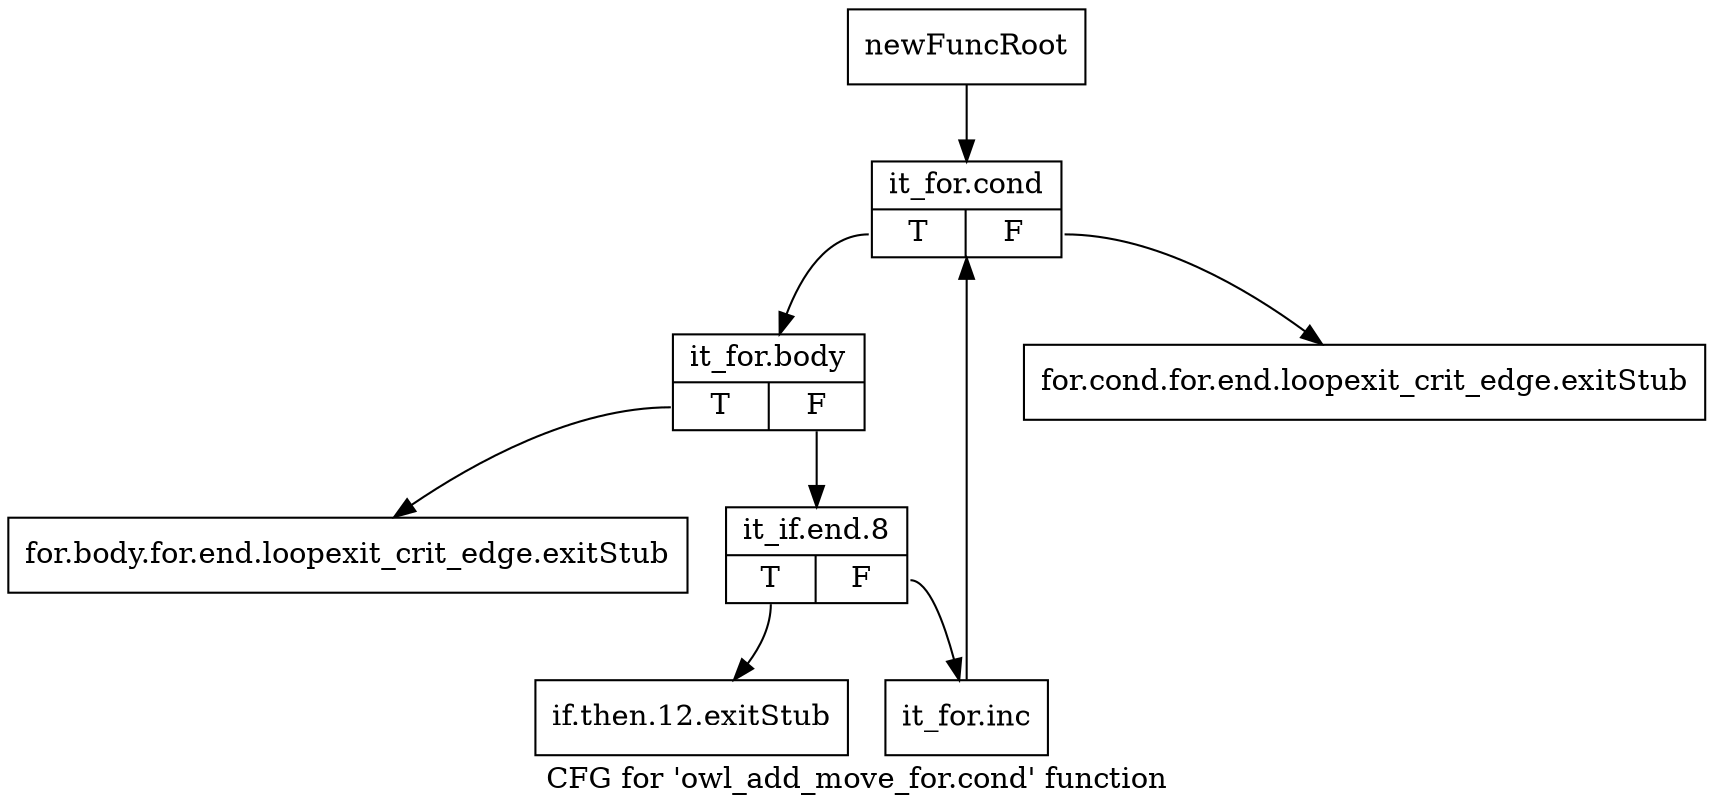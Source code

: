 digraph "CFG for 'owl_add_move_for.cond' function" {
	label="CFG for 'owl_add_move_for.cond' function";

	Node0x420d9f0 [shape=record,label="{newFuncRoot}"];
	Node0x420d9f0 -> Node0x420db30;
	Node0x420da40 [shape=record,label="{for.cond.for.end.loopexit_crit_edge.exitStub}"];
	Node0x420da90 [shape=record,label="{for.body.for.end.loopexit_crit_edge.exitStub}"];
	Node0x420dae0 [shape=record,label="{if.then.12.exitStub}"];
	Node0x420db30 [shape=record,label="{it_for.cond|{<s0>T|<s1>F}}"];
	Node0x420db30:s0 -> Node0x420db80;
	Node0x420db30:s1 -> Node0x420da40;
	Node0x420db80 [shape=record,label="{it_for.body|{<s0>T|<s1>F}}"];
	Node0x420db80:s0 -> Node0x420da90;
	Node0x420db80:s1 -> Node0x420dbd0;
	Node0x420dbd0 [shape=record,label="{it_if.end.8|{<s0>T|<s1>F}}"];
	Node0x420dbd0:s0 -> Node0x420dae0;
	Node0x420dbd0:s1 -> Node0x420dc20;
	Node0x420dc20 [shape=record,label="{it_for.inc}"];
	Node0x420dc20 -> Node0x420db30;
}

